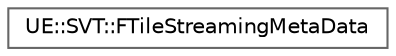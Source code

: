 digraph "Graphical Class Hierarchy"
{
 // INTERACTIVE_SVG=YES
 // LATEX_PDF_SIZE
  bgcolor="transparent";
  edge [fontname=Helvetica,fontsize=10,labelfontname=Helvetica,labelfontsize=10];
  node [fontname=Helvetica,fontsize=10,shape=box,height=0.2,width=0.4];
  rankdir="LR";
  Node0 [id="Node000000",label="UE::SVT::FTileStreamingMetaData",height=0.2,width=0.4,color="grey40", fillcolor="white", style="filled",URL="$d5/d8a/structUE_1_1SVT_1_1FTileStreamingMetaData.html",tooltip=" "];
}
